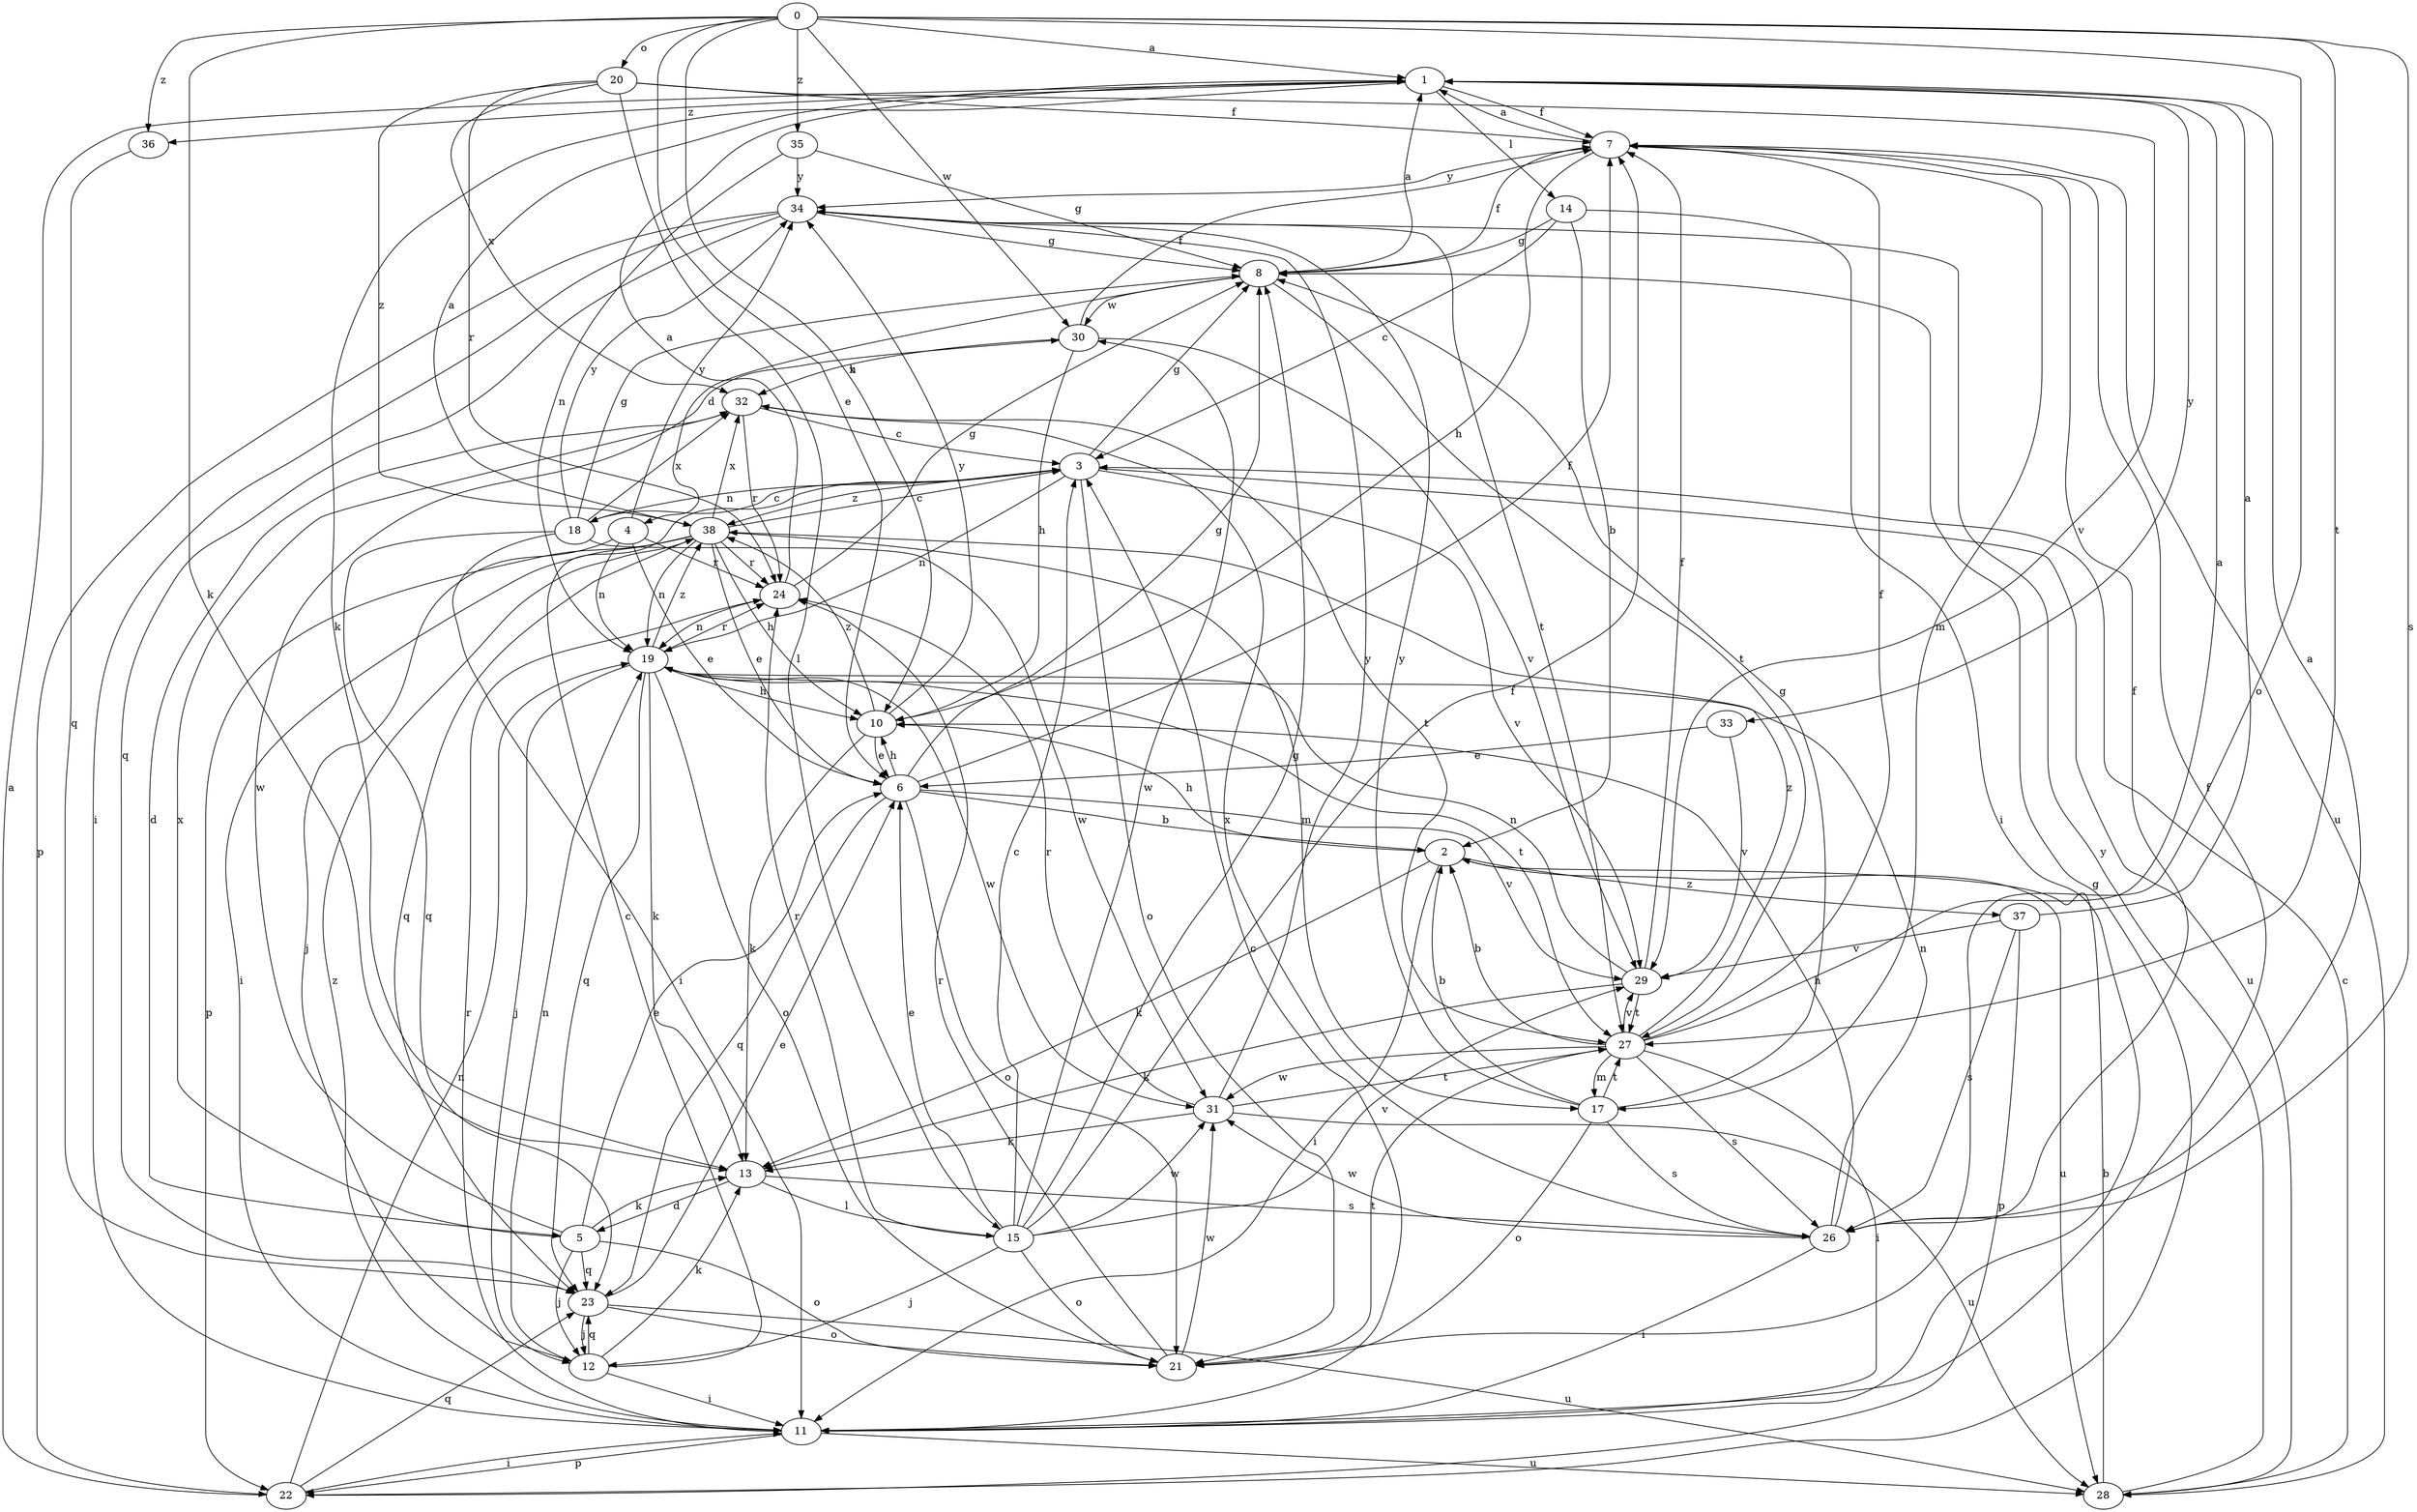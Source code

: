 strict digraph  {
0;
1;
2;
3;
4;
5;
6;
7;
8;
10;
11;
12;
13;
14;
15;
17;
18;
19;
20;
21;
22;
23;
24;
26;
27;
28;
29;
30;
31;
32;
33;
34;
35;
36;
37;
38;
0 -> 1  [label=a];
0 -> 6  [label=e];
0 -> 10  [label=h];
0 -> 13  [label=k];
0 -> 20  [label=o];
0 -> 21  [label=o];
0 -> 26  [label=s];
0 -> 27  [label=t];
0 -> 30  [label=w];
0 -> 35  [label=z];
0 -> 36  [label=z];
1 -> 7  [label=f];
1 -> 13  [label=k];
1 -> 14  [label=l];
1 -> 33  [label=y];
1 -> 36  [label=z];
2 -> 10  [label=h];
2 -> 11  [label=i];
2 -> 13  [label=k];
2 -> 28  [label=u];
2 -> 37  [label=z];
3 -> 8  [label=g];
3 -> 18  [label=n];
3 -> 19  [label=n];
3 -> 21  [label=o];
3 -> 28  [label=u];
3 -> 29  [label=v];
3 -> 38  [label=z];
4 -> 6  [label=e];
4 -> 12  [label=j];
4 -> 19  [label=n];
4 -> 24  [label=r];
4 -> 34  [label=y];
5 -> 6  [label=e];
5 -> 12  [label=j];
5 -> 13  [label=k];
5 -> 21  [label=o];
5 -> 23  [label=q];
5 -> 30  [label=w];
5 -> 32  [label=x];
6 -> 2  [label=b];
6 -> 7  [label=f];
6 -> 8  [label=g];
6 -> 10  [label=h];
6 -> 21  [label=o];
6 -> 23  [label=q];
6 -> 29  [label=v];
7 -> 1  [label=a];
7 -> 10  [label=h];
7 -> 17  [label=m];
7 -> 28  [label=u];
7 -> 34  [label=y];
8 -> 1  [label=a];
8 -> 4  [label=d];
8 -> 7  [label=f];
8 -> 27  [label=t];
8 -> 30  [label=w];
10 -> 6  [label=e];
10 -> 13  [label=k];
10 -> 34  [label=y];
10 -> 38  [label=z];
11 -> 3  [label=c];
11 -> 7  [label=f];
11 -> 22  [label=p];
11 -> 24  [label=r];
11 -> 28  [label=u];
11 -> 38  [label=z];
12 -> 3  [label=c];
12 -> 11  [label=i];
12 -> 13  [label=k];
12 -> 19  [label=n];
12 -> 23  [label=q];
13 -> 5  [label=d];
13 -> 15  [label=l];
13 -> 26  [label=s];
14 -> 2  [label=b];
14 -> 3  [label=c];
14 -> 8  [label=g];
14 -> 11  [label=i];
15 -> 3  [label=c];
15 -> 6  [label=e];
15 -> 7  [label=f];
15 -> 8  [label=g];
15 -> 12  [label=j];
15 -> 21  [label=o];
15 -> 24  [label=r];
15 -> 29  [label=v];
15 -> 30  [label=w];
15 -> 31  [label=w];
17 -> 2  [label=b];
17 -> 8  [label=g];
17 -> 21  [label=o];
17 -> 26  [label=s];
17 -> 27  [label=t];
17 -> 34  [label=y];
18 -> 3  [label=c];
18 -> 8  [label=g];
18 -> 11  [label=i];
18 -> 23  [label=q];
18 -> 31  [label=w];
18 -> 32  [label=x];
18 -> 34  [label=y];
19 -> 10  [label=h];
19 -> 12  [label=j];
19 -> 13  [label=k];
19 -> 21  [label=o];
19 -> 23  [label=q];
19 -> 24  [label=r];
19 -> 27  [label=t];
19 -> 31  [label=w];
19 -> 38  [label=z];
20 -> 7  [label=f];
20 -> 15  [label=l];
20 -> 24  [label=r];
20 -> 29  [label=v];
20 -> 32  [label=x];
20 -> 38  [label=z];
21 -> 24  [label=r];
21 -> 27  [label=t];
21 -> 31  [label=w];
22 -> 1  [label=a];
22 -> 8  [label=g];
22 -> 11  [label=i];
22 -> 19  [label=n];
22 -> 23  [label=q];
23 -> 6  [label=e];
23 -> 12  [label=j];
23 -> 21  [label=o];
23 -> 28  [label=u];
24 -> 1  [label=a];
24 -> 8  [label=g];
24 -> 19  [label=n];
26 -> 1  [label=a];
26 -> 7  [label=f];
26 -> 10  [label=h];
26 -> 11  [label=i];
26 -> 19  [label=n];
26 -> 31  [label=w];
26 -> 32  [label=x];
27 -> 1  [label=a];
27 -> 2  [label=b];
27 -> 7  [label=f];
27 -> 11  [label=i];
27 -> 17  [label=m];
27 -> 26  [label=s];
27 -> 29  [label=v];
27 -> 31  [label=w];
27 -> 38  [label=z];
28 -> 2  [label=b];
28 -> 3  [label=c];
28 -> 34  [label=y];
29 -> 7  [label=f];
29 -> 13  [label=k];
29 -> 19  [label=n];
29 -> 27  [label=t];
30 -> 7  [label=f];
30 -> 10  [label=h];
30 -> 29  [label=v];
30 -> 32  [label=x];
31 -> 13  [label=k];
31 -> 24  [label=r];
31 -> 27  [label=t];
31 -> 28  [label=u];
31 -> 34  [label=y];
32 -> 3  [label=c];
32 -> 5  [label=d];
32 -> 24  [label=r];
32 -> 27  [label=t];
33 -> 6  [label=e];
33 -> 29  [label=v];
34 -> 8  [label=g];
34 -> 11  [label=i];
34 -> 22  [label=p];
34 -> 23  [label=q];
34 -> 27  [label=t];
35 -> 8  [label=g];
35 -> 19  [label=n];
35 -> 34  [label=y];
36 -> 23  [label=q];
37 -> 1  [label=a];
37 -> 22  [label=p];
37 -> 26  [label=s];
37 -> 29  [label=v];
38 -> 1  [label=a];
38 -> 3  [label=c];
38 -> 6  [label=e];
38 -> 10  [label=h];
38 -> 11  [label=i];
38 -> 17  [label=m];
38 -> 19  [label=n];
38 -> 22  [label=p];
38 -> 23  [label=q];
38 -> 24  [label=r];
38 -> 32  [label=x];
}
